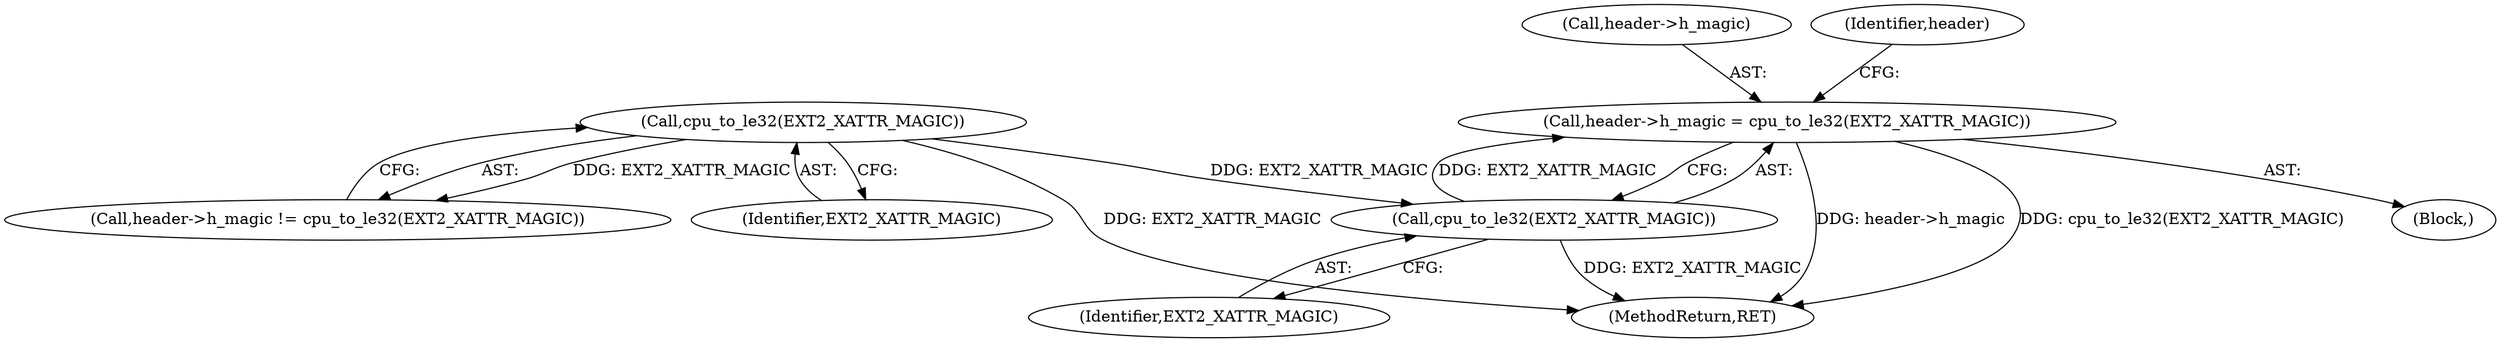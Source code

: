 digraph "0_linux_be0726d33cb8f411945884664924bed3cb8c70ee_10@pointer" {
"1000667" [label="(Call,header->h_magic = cpu_to_le32(EXT2_XATTR_MAGIC))"];
"1000671" [label="(Call,cpu_to_le32(EXT2_XATTR_MAGIC))"];
"1000264" [label="(Call,cpu_to_le32(EXT2_XATTR_MAGIC))"];
"1000641" [label="(Block,)"];
"1000260" [label="(Call,header->h_magic != cpu_to_le32(EXT2_XATTR_MAGIC))"];
"1000667" [label="(Call,header->h_magic = cpu_to_le32(EXT2_XATTR_MAGIC))"];
"1000671" [label="(Call,cpu_to_le32(EXT2_XATTR_MAGIC))"];
"1000668" [label="(Call,header->h_magic)"];
"1001017" [label="(MethodReturn,RET)"];
"1000264" [label="(Call,cpu_to_le32(EXT2_XATTR_MAGIC))"];
"1000672" [label="(Identifier,EXT2_XATTR_MAGIC)"];
"1000265" [label="(Identifier,EXT2_XATTR_MAGIC)"];
"1000675" [label="(Identifier,header)"];
"1000667" -> "1000641"  [label="AST: "];
"1000667" -> "1000671"  [label="CFG: "];
"1000668" -> "1000667"  [label="AST: "];
"1000671" -> "1000667"  [label="AST: "];
"1000675" -> "1000667"  [label="CFG: "];
"1000667" -> "1001017"  [label="DDG: header->h_magic"];
"1000667" -> "1001017"  [label="DDG: cpu_to_le32(EXT2_XATTR_MAGIC)"];
"1000671" -> "1000667"  [label="DDG: EXT2_XATTR_MAGIC"];
"1000671" -> "1000672"  [label="CFG: "];
"1000672" -> "1000671"  [label="AST: "];
"1000671" -> "1001017"  [label="DDG: EXT2_XATTR_MAGIC"];
"1000264" -> "1000671"  [label="DDG: EXT2_XATTR_MAGIC"];
"1000264" -> "1000260"  [label="AST: "];
"1000264" -> "1000265"  [label="CFG: "];
"1000265" -> "1000264"  [label="AST: "];
"1000260" -> "1000264"  [label="CFG: "];
"1000264" -> "1001017"  [label="DDG: EXT2_XATTR_MAGIC"];
"1000264" -> "1000260"  [label="DDG: EXT2_XATTR_MAGIC"];
}
